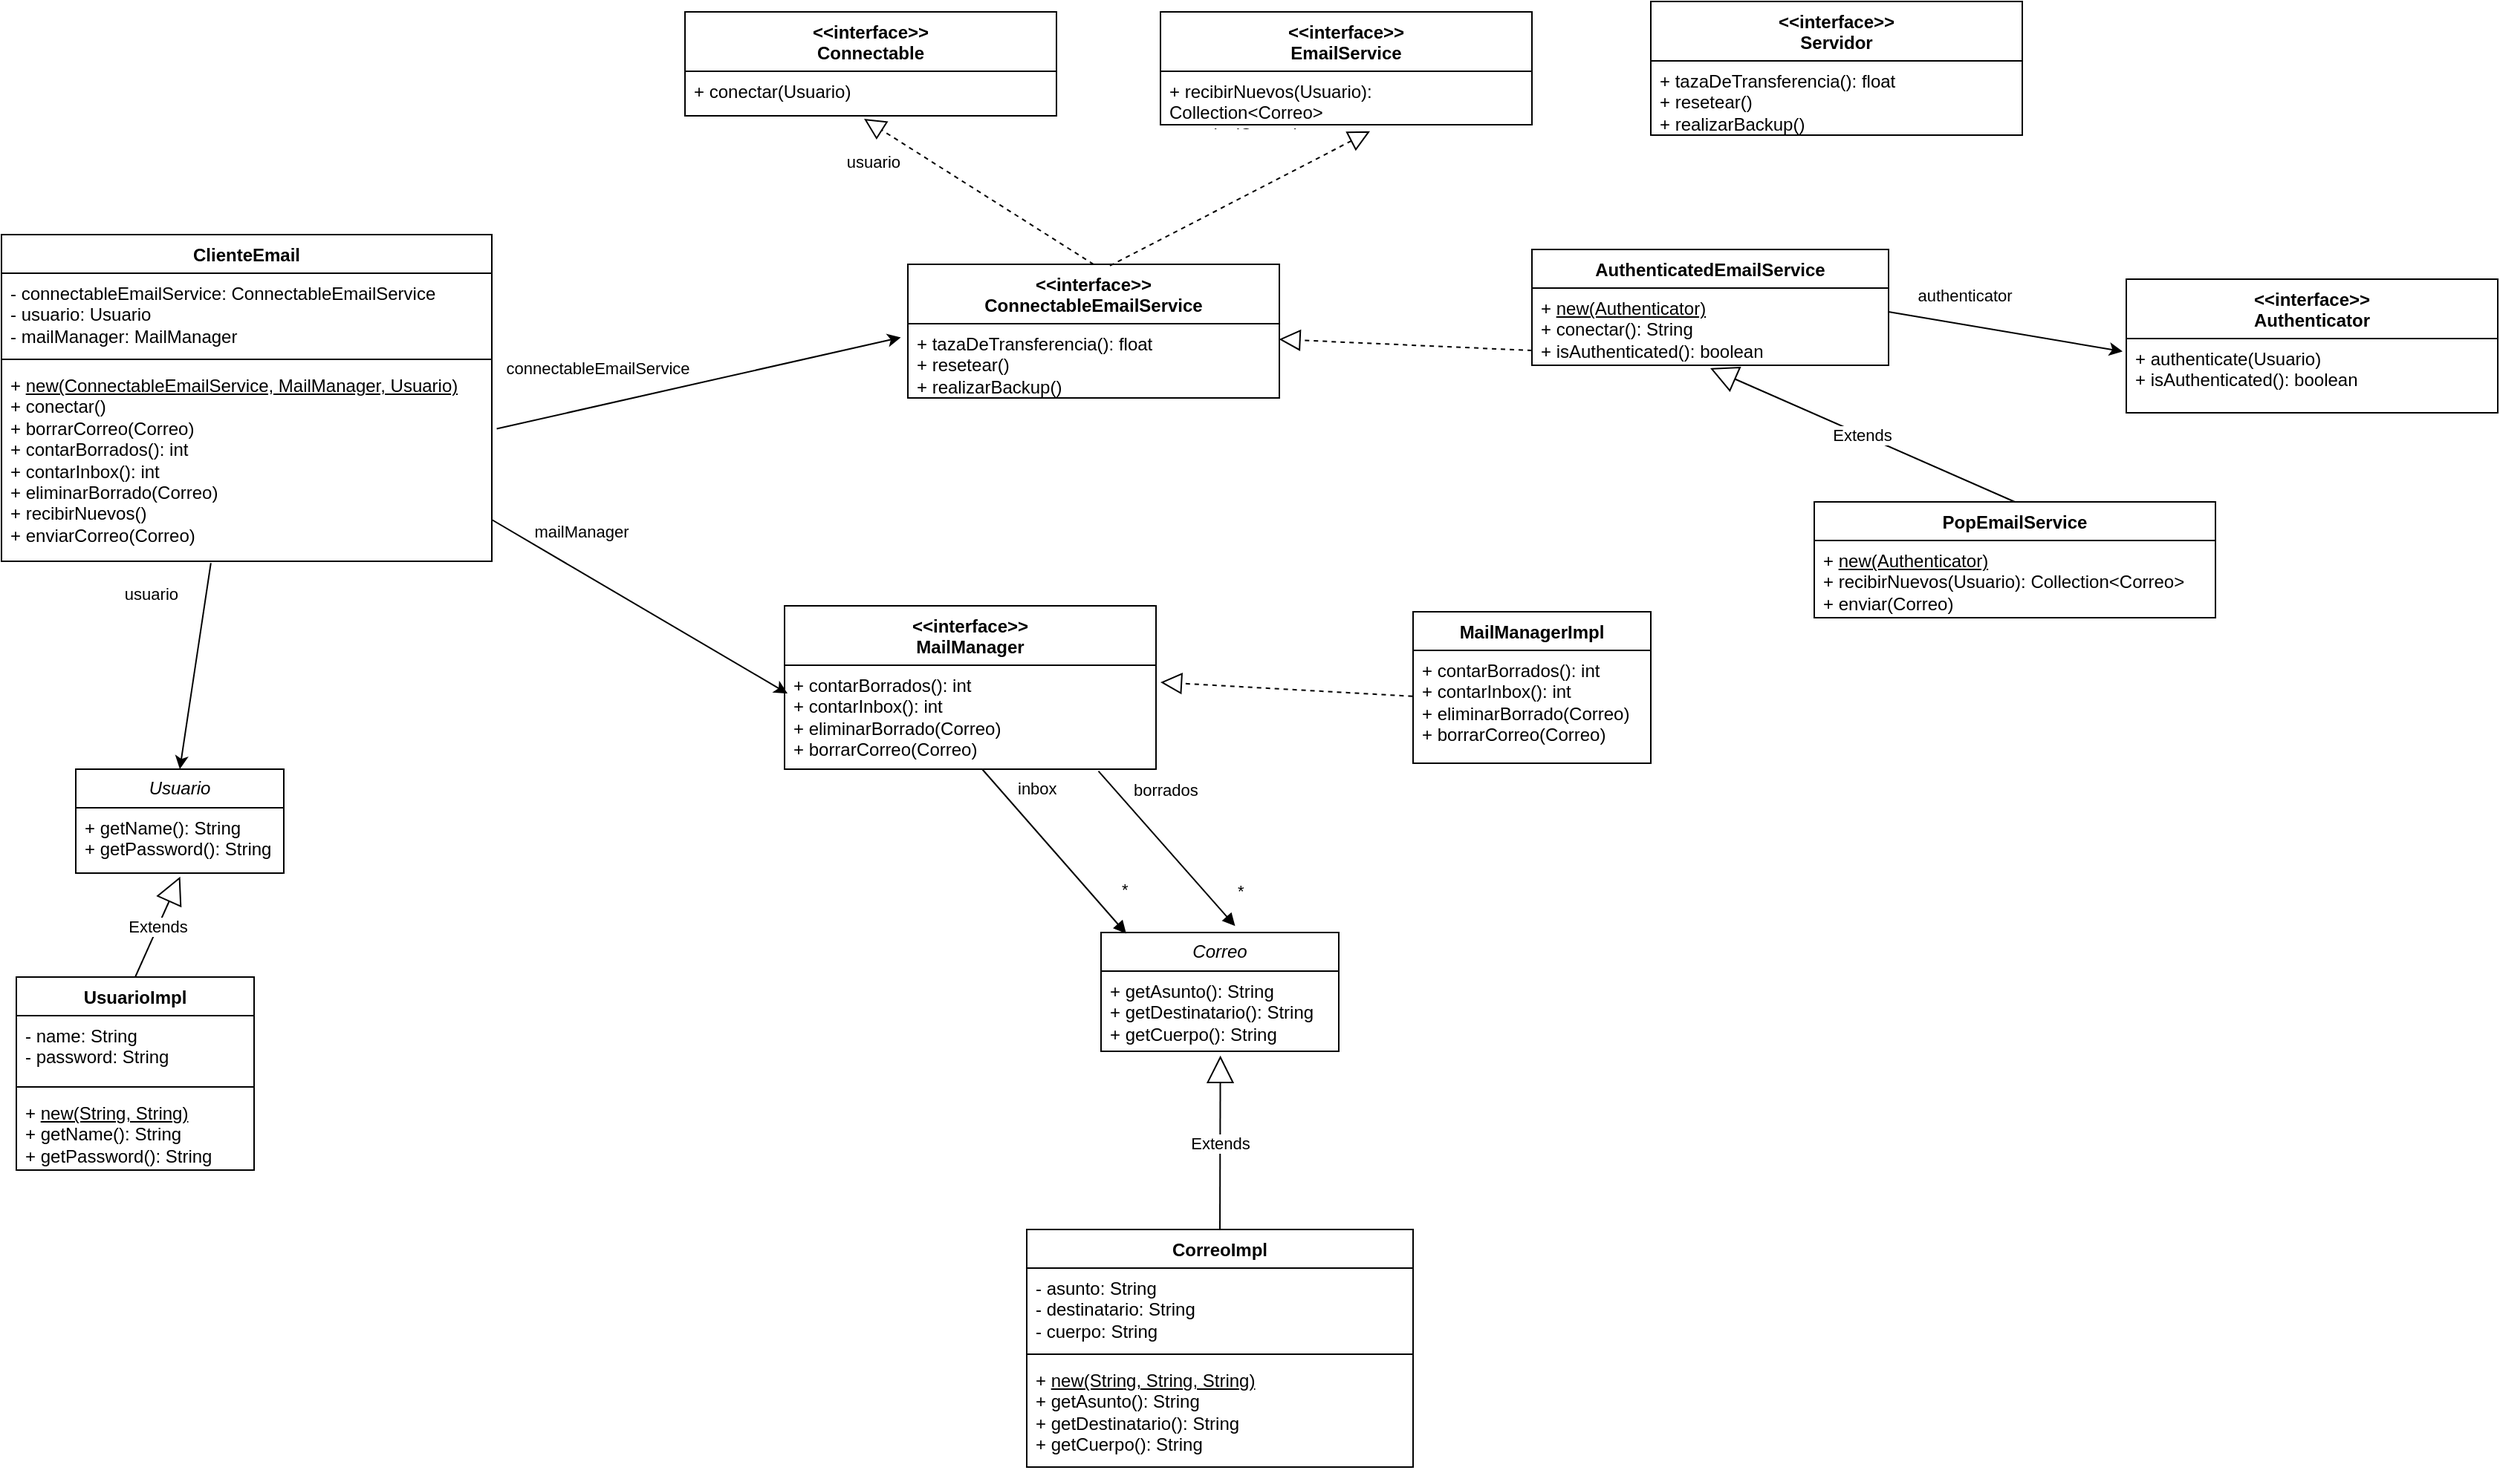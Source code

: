 <mxfile version="21.6.8" type="device">
  <diagram name="Página-1" id="nxS8HGZ0IeBK3D557BIX">
    <mxGraphModel dx="2132" dy="2620" grid="1" gridSize="10" guides="1" tooltips="1" connect="1" arrows="1" fold="1" page="1" pageScale="1" pageWidth="827" pageHeight="1169" math="0" shadow="0">
      <root>
        <mxCell id="0" />
        <mxCell id="1" parent="0" />
        <mxCell id="4cveyR9p0KgrtFj3zUqN-5" value="ClienteEmail" style="swimlane;fontStyle=1;align=center;verticalAlign=top;childLayout=stackLayout;horizontal=1;startSize=26;horizontalStack=0;resizeParent=1;resizeParentMax=0;resizeLast=0;collapsible=1;marginBottom=0;whiteSpace=wrap;html=1;" vertex="1" parent="1">
          <mxGeometry x="50" y="240" width="330" height="220" as="geometry" />
        </mxCell>
        <mxCell id="4cveyR9p0KgrtFj3zUqN-6" value="- connectableEmailService: ConnectableEmailService&lt;br&gt;- usuario: Usuario&lt;br&gt;- mailManager: MailManager" style="text;strokeColor=none;fillColor=none;align=left;verticalAlign=top;spacingLeft=4;spacingRight=4;overflow=hidden;rotatable=0;points=[[0,0.5],[1,0.5]];portConstraint=eastwest;whiteSpace=wrap;html=1;" vertex="1" parent="4cveyR9p0KgrtFj3zUqN-5">
          <mxGeometry y="26" width="330" height="54" as="geometry" />
        </mxCell>
        <mxCell id="4cveyR9p0KgrtFj3zUqN-7" value="" style="line;strokeWidth=1;fillColor=none;align=left;verticalAlign=middle;spacingTop=-1;spacingLeft=3;spacingRight=3;rotatable=0;labelPosition=right;points=[];portConstraint=eastwest;strokeColor=inherit;" vertex="1" parent="4cveyR9p0KgrtFj3zUqN-5">
          <mxGeometry y="80" width="330" height="8" as="geometry" />
        </mxCell>
        <mxCell id="4cveyR9p0KgrtFj3zUqN-8" value="+ &lt;u&gt;new(ConnectableEmailService, MailManager, Usuario)&lt;/u&gt;&lt;br&gt;+ conectar()&lt;br&gt;+ borrarCorreo(Correo)&lt;br&gt;+ contarBorrados(): int&lt;br&gt;+ contarInbox(): int&lt;br&gt;+ eliminarBorrado(Correo)&lt;br&gt;+ recibirNuevos()&lt;br&gt;+ enviarCorreo(Correo)" style="text;strokeColor=none;fillColor=none;align=left;verticalAlign=top;spacingLeft=4;spacingRight=4;overflow=hidden;rotatable=0;points=[[0,0.5],[1,0.5]];portConstraint=eastwest;whiteSpace=wrap;html=1;" vertex="1" parent="4cveyR9p0KgrtFj3zUqN-5">
          <mxGeometry y="88" width="330" height="132" as="geometry" />
        </mxCell>
        <mxCell id="4cveyR9p0KgrtFj3zUqN-9" value="&lt;i&gt;Usuario&lt;/i&gt;" style="swimlane;fontStyle=0;childLayout=stackLayout;horizontal=1;startSize=26;fillColor=none;horizontalStack=0;resizeParent=1;resizeParentMax=0;resizeLast=0;collapsible=1;marginBottom=0;whiteSpace=wrap;html=1;" vertex="1" parent="1">
          <mxGeometry x="100" y="600" width="140" height="70" as="geometry" />
        </mxCell>
        <mxCell id="4cveyR9p0KgrtFj3zUqN-10" value="+ getName(): String&lt;br&gt;+ getPassword(): String" style="text;strokeColor=none;fillColor=none;align=left;verticalAlign=top;spacingLeft=4;spacingRight=4;overflow=hidden;rotatable=0;points=[[0,0.5],[1,0.5]];portConstraint=eastwest;whiteSpace=wrap;html=1;" vertex="1" parent="4cveyR9p0KgrtFj3zUqN-9">
          <mxGeometry y="26" width="140" height="44" as="geometry" />
        </mxCell>
        <mxCell id="4cveyR9p0KgrtFj3zUqN-13" value="UsuarioImpl" style="swimlane;fontStyle=1;align=center;verticalAlign=top;childLayout=stackLayout;horizontal=1;startSize=26;horizontalStack=0;resizeParent=1;resizeParentMax=0;resizeLast=0;collapsible=1;marginBottom=0;whiteSpace=wrap;html=1;" vertex="1" parent="1">
          <mxGeometry x="60" y="740" width="160" height="130" as="geometry" />
        </mxCell>
        <mxCell id="4cveyR9p0KgrtFj3zUqN-14" value="- name: String&lt;br&gt;- password: String" style="text;strokeColor=none;fillColor=none;align=left;verticalAlign=top;spacingLeft=4;spacingRight=4;overflow=hidden;rotatable=0;points=[[0,0.5],[1,0.5]];portConstraint=eastwest;whiteSpace=wrap;html=1;" vertex="1" parent="4cveyR9p0KgrtFj3zUqN-13">
          <mxGeometry y="26" width="160" height="44" as="geometry" />
        </mxCell>
        <mxCell id="4cveyR9p0KgrtFj3zUqN-15" value="" style="line;strokeWidth=1;fillColor=none;align=left;verticalAlign=middle;spacingTop=-1;spacingLeft=3;spacingRight=3;rotatable=0;labelPosition=right;points=[];portConstraint=eastwest;strokeColor=inherit;" vertex="1" parent="4cveyR9p0KgrtFj3zUqN-13">
          <mxGeometry y="70" width="160" height="8" as="geometry" />
        </mxCell>
        <mxCell id="4cveyR9p0KgrtFj3zUqN-16" value="+ &lt;u&gt;new(String, String)&lt;/u&gt;&lt;br&gt;+ getName(): String&lt;br&gt;+ getPassword(): String" style="text;strokeColor=none;fillColor=none;align=left;verticalAlign=top;spacingLeft=4;spacingRight=4;overflow=hidden;rotatable=0;points=[[0,0.5],[1,0.5]];portConstraint=eastwest;whiteSpace=wrap;html=1;" vertex="1" parent="4cveyR9p0KgrtFj3zUqN-13">
          <mxGeometry y="78" width="160" height="52" as="geometry" />
        </mxCell>
        <mxCell id="4cveyR9p0KgrtFj3zUqN-17" value="Extends" style="endArrow=block;endSize=16;endFill=0;html=1;rounded=0;exitX=0.5;exitY=0;exitDx=0;exitDy=0;entryX=0.502;entryY=1.053;entryDx=0;entryDy=0;entryPerimeter=0;" edge="1" parent="1" source="4cveyR9p0KgrtFj3zUqN-13" target="4cveyR9p0KgrtFj3zUqN-10">
          <mxGeometry width="160" relative="1" as="geometry">
            <mxPoint x="60" y="640" as="sourcePoint" />
            <mxPoint x="220" y="640" as="targetPoint" />
          </mxGeometry>
        </mxCell>
        <mxCell id="4cveyR9p0KgrtFj3zUqN-21" value="" style="endArrow=classic;html=1;rounded=0;entryX=0.5;entryY=0;entryDx=0;entryDy=0;exitX=0.427;exitY=1.009;exitDx=0;exitDy=0;exitPerimeter=0;endFill=1;" edge="1" parent="1" source="4cveyR9p0KgrtFj3zUqN-8" target="4cveyR9p0KgrtFj3zUqN-9">
          <mxGeometry relative="1" as="geometry">
            <mxPoint x="100" y="530" as="sourcePoint" />
            <mxPoint x="260" y="530" as="targetPoint" />
          </mxGeometry>
        </mxCell>
        <mxCell id="4cveyR9p0KgrtFj3zUqN-23" value="usuario" style="edgeLabel;resizable=0;html=1;align=right;verticalAlign=bottom;" connectable="0" vertex="1" parent="4cveyR9p0KgrtFj3zUqN-21">
          <mxGeometry x="1" relative="1" as="geometry">
            <mxPoint y="-110" as="offset" />
          </mxGeometry>
        </mxCell>
        <mxCell id="4cveyR9p0KgrtFj3zUqN-25" value="&amp;lt;&amp;lt;interface&amp;gt;&amp;gt;&lt;br&gt;EmailService" style="swimlane;fontStyle=1;align=center;verticalAlign=top;childLayout=stackLayout;horizontal=1;startSize=40;horizontalStack=0;resizeParent=1;resizeParentMax=0;resizeLast=0;collapsible=1;marginBottom=0;whiteSpace=wrap;html=1;" vertex="1" parent="1">
          <mxGeometry x="830" y="90" width="250" height="76" as="geometry" />
        </mxCell>
        <mxCell id="4cveyR9p0KgrtFj3zUqN-28" value="+ recibirNuevos(Usuario): Collection&amp;lt;Correo&amp;gt;&lt;br&gt;+ enviar(Correo)" style="text;strokeColor=none;fillColor=none;align=left;verticalAlign=top;spacingLeft=4;spacingRight=4;overflow=hidden;rotatable=0;points=[[0,0.5],[1,0.5]];portConstraint=eastwest;whiteSpace=wrap;html=1;" vertex="1" parent="4cveyR9p0KgrtFj3zUqN-25">
          <mxGeometry y="40" width="250" height="36" as="geometry" />
        </mxCell>
        <mxCell id="4cveyR9p0KgrtFj3zUqN-29" value="&amp;lt;&amp;lt;interface&amp;gt;&amp;gt;&lt;br&gt;Servidor" style="swimlane;fontStyle=1;align=center;verticalAlign=top;childLayout=stackLayout;horizontal=1;startSize=40;horizontalStack=0;resizeParent=1;resizeParentMax=0;resizeLast=0;collapsible=1;marginBottom=0;whiteSpace=wrap;html=1;" vertex="1" parent="1">
          <mxGeometry x="1160" y="83" width="250" height="90" as="geometry" />
        </mxCell>
        <mxCell id="4cveyR9p0KgrtFj3zUqN-30" value="+ tazaDeTransferencia(): float&lt;br&gt;+ resetear()&lt;br&gt;+ realizarBackup()" style="text;strokeColor=none;fillColor=none;align=left;verticalAlign=top;spacingLeft=4;spacingRight=4;overflow=hidden;rotatable=0;points=[[0,0.5],[1,0.5]];portConstraint=eastwest;whiteSpace=wrap;html=1;" vertex="1" parent="4cveyR9p0KgrtFj3zUqN-29">
          <mxGeometry y="40" width="250" height="50" as="geometry" />
        </mxCell>
        <mxCell id="4cveyR9p0KgrtFj3zUqN-31" value="&amp;lt;&amp;lt;interface&amp;gt;&amp;gt;&lt;br&gt;Connectable" style="swimlane;fontStyle=1;align=center;verticalAlign=top;childLayout=stackLayout;horizontal=1;startSize=40;horizontalStack=0;resizeParent=1;resizeParentMax=0;resizeLast=0;collapsible=1;marginBottom=0;whiteSpace=wrap;html=1;" vertex="1" parent="1">
          <mxGeometry x="510" y="90" width="250" height="70" as="geometry" />
        </mxCell>
        <mxCell id="4cveyR9p0KgrtFj3zUqN-32" value="+ conectar(Usuario)" style="text;strokeColor=none;fillColor=none;align=left;verticalAlign=top;spacingLeft=4;spacingRight=4;overflow=hidden;rotatable=0;points=[[0,0.5],[1,0.5]];portConstraint=eastwest;whiteSpace=wrap;html=1;" vertex="1" parent="4cveyR9p0KgrtFj3zUqN-31">
          <mxGeometry y="40" width="250" height="30" as="geometry" />
        </mxCell>
        <mxCell id="4cveyR9p0KgrtFj3zUqN-33" value="&amp;lt;&amp;lt;interface&amp;gt;&amp;gt;&lt;br&gt;ConnectableEmailService" style="swimlane;fontStyle=1;align=center;verticalAlign=top;childLayout=stackLayout;horizontal=1;startSize=40;horizontalStack=0;resizeParent=1;resizeParentMax=0;resizeLast=0;collapsible=1;marginBottom=0;whiteSpace=wrap;html=1;" vertex="1" parent="1">
          <mxGeometry x="660" y="260" width="250" height="90" as="geometry" />
        </mxCell>
        <mxCell id="4cveyR9p0KgrtFj3zUqN-34" value="+ tazaDeTransferencia(): float&lt;br&gt;+ resetear()&lt;br&gt;+ realizarBackup()" style="text;strokeColor=none;fillColor=none;align=left;verticalAlign=top;spacingLeft=4;spacingRight=4;overflow=hidden;rotatable=0;points=[[0,0.5],[1,0.5]];portConstraint=eastwest;whiteSpace=wrap;html=1;" vertex="1" parent="4cveyR9p0KgrtFj3zUqN-33">
          <mxGeometry y="40" width="250" height="50" as="geometry" />
        </mxCell>
        <mxCell id="4cveyR9p0KgrtFj3zUqN-35" value="" style="endArrow=block;dashed=1;endFill=0;endSize=12;html=1;rounded=0;exitX=0.5;exitY=0;exitDx=0;exitDy=0;entryX=0.482;entryY=1.068;entryDx=0;entryDy=0;entryPerimeter=0;" edge="1" parent="1" source="4cveyR9p0KgrtFj3zUqN-33" target="4cveyR9p0KgrtFj3zUqN-32">
          <mxGeometry width="160" relative="1" as="geometry">
            <mxPoint x="620" y="210" as="sourcePoint" />
            <mxPoint x="780" y="210" as="targetPoint" />
          </mxGeometry>
        </mxCell>
        <mxCell id="4cveyR9p0KgrtFj3zUqN-36" value="" style="endArrow=block;dashed=1;endFill=0;endSize=12;html=1;rounded=0;exitX=0.544;exitY=0.011;exitDx=0;exitDy=0;entryX=0.564;entryY=1.122;entryDx=0;entryDy=0;entryPerimeter=0;exitPerimeter=0;" edge="1" parent="1" source="4cveyR9p0KgrtFj3zUqN-33" target="4cveyR9p0KgrtFj3zUqN-28">
          <mxGeometry width="160" relative="1" as="geometry">
            <mxPoint x="795" y="270" as="sourcePoint" />
            <mxPoint x="641" y="172" as="targetPoint" />
          </mxGeometry>
        </mxCell>
        <mxCell id="4cveyR9p0KgrtFj3zUqN-38" value="" style="endArrow=classic;html=1;rounded=0;entryX=-0.019;entryY=0.184;entryDx=0;entryDy=0;exitX=1.01;exitY=0.324;exitDx=0;exitDy=0;exitPerimeter=0;endFill=1;entryPerimeter=0;" edge="1" parent="1" source="4cveyR9p0KgrtFj3zUqN-8" target="4cveyR9p0KgrtFj3zUqN-34">
          <mxGeometry relative="1" as="geometry">
            <mxPoint x="201" y="471" as="sourcePoint" />
            <mxPoint x="180" y="610" as="targetPoint" />
          </mxGeometry>
        </mxCell>
        <mxCell id="4cveyR9p0KgrtFj3zUqN-39" value="usuario" style="edgeLabel;resizable=0;html=1;align=right;verticalAlign=bottom;" connectable="0" vertex="1" parent="4cveyR9p0KgrtFj3zUqN-38">
          <mxGeometry x="1" relative="1" as="geometry">
            <mxPoint y="-110" as="offset" />
          </mxGeometry>
        </mxCell>
        <mxCell id="4cveyR9p0KgrtFj3zUqN-40" value="connectableEmailService" style="edgeLabel;html=1;align=center;verticalAlign=middle;resizable=0;points=[];" vertex="1" connectable="0" parent="4cveyR9p0KgrtFj3zUqN-38">
          <mxGeometry x="-0.069" y="5" relative="1" as="geometry">
            <mxPoint x="-58" y="-7" as="offset" />
          </mxGeometry>
        </mxCell>
        <mxCell id="4cveyR9p0KgrtFj3zUqN-45" value="AuthenticatedEmailService" style="swimlane;fontStyle=1;align=center;verticalAlign=top;childLayout=stackLayout;horizontal=1;startSize=26;horizontalStack=0;resizeParent=1;resizeParentMax=0;resizeLast=0;collapsible=1;marginBottom=0;whiteSpace=wrap;html=1;" vertex="1" parent="1">
          <mxGeometry x="1080" y="250" width="240" height="78" as="geometry" />
        </mxCell>
        <mxCell id="4cveyR9p0KgrtFj3zUqN-48" value="+ &lt;u&gt;new(Authenticator)&lt;/u&gt;&lt;br&gt;+ conectar(): String&lt;br&gt;+&amp;nbsp;isAuthenticated&lt;span style=&quot;background-color: initial;&quot;&gt;(): boolean&lt;/span&gt;" style="text;strokeColor=none;fillColor=none;align=left;verticalAlign=top;spacingLeft=4;spacingRight=4;overflow=hidden;rotatable=0;points=[[0,0.5],[1,0.5]];portConstraint=eastwest;whiteSpace=wrap;html=1;" vertex="1" parent="4cveyR9p0KgrtFj3zUqN-45">
          <mxGeometry y="26" width="240" height="52" as="geometry" />
        </mxCell>
        <mxCell id="4cveyR9p0KgrtFj3zUqN-49" value="" style="endArrow=block;dashed=1;endFill=0;endSize=12;html=1;rounded=0;exitX=0;exitY=0.955;exitDx=0;exitDy=0;entryX=0.999;entryY=0.21;entryDx=0;entryDy=0;entryPerimeter=0;exitPerimeter=0;" edge="1" parent="1" target="4cveyR9p0KgrtFj3zUqN-34">
          <mxGeometry width="160" relative="1" as="geometry">
            <mxPoint x="1080" y="318.02" as="sourcePoint" />
            <mxPoint x="981" y="180" as="targetPoint" />
          </mxGeometry>
        </mxCell>
        <mxCell id="4cveyR9p0KgrtFj3zUqN-54" value="&amp;lt;&amp;lt;interface&amp;gt;&amp;gt;&lt;br&gt;Authenticator" style="swimlane;fontStyle=1;align=center;verticalAlign=top;childLayout=stackLayout;horizontal=1;startSize=40;horizontalStack=0;resizeParent=1;resizeParentMax=0;resizeLast=0;collapsible=1;marginBottom=0;whiteSpace=wrap;html=1;" vertex="1" parent="1">
          <mxGeometry x="1480" y="270" width="250" height="90" as="geometry" />
        </mxCell>
        <mxCell id="4cveyR9p0KgrtFj3zUqN-55" value="+ authenticate(Usuario)&lt;br&gt;+ isAuthenticated(): boolean" style="text;strokeColor=none;fillColor=none;align=left;verticalAlign=top;spacingLeft=4;spacingRight=4;overflow=hidden;rotatable=0;points=[[0,0.5],[1,0.5]];portConstraint=eastwest;whiteSpace=wrap;html=1;" vertex="1" parent="4cveyR9p0KgrtFj3zUqN-54">
          <mxGeometry y="40" width="250" height="50" as="geometry" />
        </mxCell>
        <mxCell id="4cveyR9p0KgrtFj3zUqN-56" value="" style="endArrow=classic;html=1;rounded=0;entryX=-0.01;entryY=0.173;entryDx=0;entryDy=0;exitX=1.007;exitY=0.308;exitDx=0;exitDy=0;exitPerimeter=0;endFill=1;entryPerimeter=0;" edge="1" parent="1" target="4cveyR9p0KgrtFj3zUqN-55">
          <mxGeometry relative="1" as="geometry">
            <mxPoint x="1320" y="292.016" as="sourcePoint" />
            <mxPoint x="1475.82" y="316.15" as="targetPoint" />
          </mxGeometry>
        </mxCell>
        <mxCell id="4cveyR9p0KgrtFj3zUqN-58" value="authenticator" style="edgeLabel;html=1;align=center;verticalAlign=middle;resizable=0;points=[];" vertex="1" connectable="0" parent="4cveyR9p0KgrtFj3zUqN-56">
          <mxGeometry x="-0.069" y="5" relative="1" as="geometry">
            <mxPoint x="-24" y="-19" as="offset" />
          </mxGeometry>
        </mxCell>
        <mxCell id="4cveyR9p0KgrtFj3zUqN-60" value="&amp;lt;&amp;lt;interface&amp;gt;&amp;gt;&lt;br&gt;MailManager" style="swimlane;fontStyle=1;align=center;verticalAlign=top;childLayout=stackLayout;horizontal=1;startSize=40;horizontalStack=0;resizeParent=1;resizeParentMax=0;resizeLast=0;collapsible=1;marginBottom=0;whiteSpace=wrap;html=1;" vertex="1" parent="1">
          <mxGeometry x="577" y="490" width="250" height="110" as="geometry" />
        </mxCell>
        <mxCell id="4cveyR9p0KgrtFj3zUqN-61" value="+ contarBorrados(): int&lt;br&gt;+ contarInbox(): int&lt;br&gt;+ eliminarBorrado(Correo)&lt;br&gt;+ borrarCorreo(Correo)" style="text;strokeColor=none;fillColor=none;align=left;verticalAlign=top;spacingLeft=4;spacingRight=4;overflow=hidden;rotatable=0;points=[[0,0.5],[1,0.5]];portConstraint=eastwest;whiteSpace=wrap;html=1;" vertex="1" parent="4cveyR9p0KgrtFj3zUqN-60">
          <mxGeometry y="40" width="250" height="70" as="geometry" />
        </mxCell>
        <mxCell id="4cveyR9p0KgrtFj3zUqN-62" value="" style="endArrow=classic;html=1;rounded=0;entryX=0.008;entryY=0.272;entryDx=0;entryDy=0;exitX=1.01;exitY=0.324;exitDx=0;exitDy=0;exitPerimeter=0;endFill=1;entryPerimeter=0;" edge="1" parent="1" target="4cveyR9p0KgrtFj3zUqN-61">
          <mxGeometry relative="1" as="geometry">
            <mxPoint x="380" y="432" as="sourcePoint" />
            <mxPoint x="652" y="370" as="targetPoint" />
          </mxGeometry>
        </mxCell>
        <mxCell id="4cveyR9p0KgrtFj3zUqN-64" value="mailManager" style="edgeLabel;html=1;align=center;verticalAlign=middle;resizable=0;points=[];" vertex="1" connectable="0" parent="4cveyR9p0KgrtFj3zUqN-62">
          <mxGeometry x="-0.069" y="5" relative="1" as="geometry">
            <mxPoint x="-35" y="-42" as="offset" />
          </mxGeometry>
        </mxCell>
        <mxCell id="4cveyR9p0KgrtFj3zUqN-65" value="MailManagerImpl" style="swimlane;fontStyle=1;align=center;verticalAlign=top;childLayout=stackLayout;horizontal=1;startSize=26;horizontalStack=0;resizeParent=1;resizeParentMax=0;resizeLast=0;collapsible=1;marginBottom=0;whiteSpace=wrap;html=1;" vertex="1" parent="1">
          <mxGeometry x="1000" y="494" width="160" height="102" as="geometry" />
        </mxCell>
        <mxCell id="4cveyR9p0KgrtFj3zUqN-68" value="+ contarBorrados(): int&lt;br&gt;+ contarInbox(): int&lt;br&gt;+ eliminarBorrado(Correo)&lt;br&gt;+ borrarCorreo(Correo)" style="text;strokeColor=none;fillColor=none;align=left;verticalAlign=top;spacingLeft=4;spacingRight=4;overflow=hidden;rotatable=0;points=[[0,0.5],[1,0.5]];portConstraint=eastwest;whiteSpace=wrap;html=1;" vertex="1" parent="4cveyR9p0KgrtFj3zUqN-65">
          <mxGeometry y="26" width="160" height="76" as="geometry" />
        </mxCell>
        <mxCell id="4cveyR9p0KgrtFj3zUqN-69" value="" style="endArrow=block;dashed=1;endFill=0;endSize=12;html=1;rounded=0;exitX=-0.002;exitY=0.407;exitDx=0;exitDy=0;entryX=0.999;entryY=0.21;entryDx=0;entryDy=0;entryPerimeter=0;exitPerimeter=0;" edge="1" parent="1" source="4cveyR9p0KgrtFj3zUqN-68">
          <mxGeometry width="160" relative="1" as="geometry">
            <mxPoint x="1000" y="548.51" as="sourcePoint" />
            <mxPoint x="830" y="541.49" as="targetPoint" />
          </mxGeometry>
        </mxCell>
        <mxCell id="4cveyR9p0KgrtFj3zUqN-70" value="&lt;i&gt;Correo&lt;/i&gt;" style="swimlane;fontStyle=0;childLayout=stackLayout;horizontal=1;startSize=26;fillColor=none;horizontalStack=0;resizeParent=1;resizeParentMax=0;resizeLast=0;collapsible=1;marginBottom=0;whiteSpace=wrap;html=1;" vertex="1" parent="1">
          <mxGeometry x="790" y="710" width="160" height="80" as="geometry" />
        </mxCell>
        <mxCell id="4cveyR9p0KgrtFj3zUqN-71" value="+&amp;nbsp;getAsunto&lt;span style=&quot;background-color: initial;&quot;&gt;(): String&lt;/span&gt;&lt;br&gt;+&amp;nbsp;getDestinatario(): String&lt;br&gt;+&amp;nbsp;getCuerpo&lt;span style=&quot;background-color: initial;&quot;&gt;(): String&lt;/span&gt;" style="text;strokeColor=none;fillColor=none;align=left;verticalAlign=top;spacingLeft=4;spacingRight=4;overflow=hidden;rotatable=0;points=[[0,0.5],[1,0.5]];portConstraint=eastwest;whiteSpace=wrap;html=1;" vertex="1" parent="4cveyR9p0KgrtFj3zUqN-70">
          <mxGeometry y="26" width="160" height="54" as="geometry" />
        </mxCell>
        <mxCell id="4cveyR9p0KgrtFj3zUqN-72" value="CorreoImpl" style="swimlane;fontStyle=1;align=center;verticalAlign=top;childLayout=stackLayout;horizontal=1;startSize=26;horizontalStack=0;resizeParent=1;resizeParentMax=0;resizeLast=0;collapsible=1;marginBottom=0;whiteSpace=wrap;html=1;" vertex="1" parent="1">
          <mxGeometry x="740" y="910" width="260" height="160" as="geometry" />
        </mxCell>
        <mxCell id="4cveyR9p0KgrtFj3zUqN-73" value="- asunto: String&lt;br&gt;- destinatario: String&lt;br&gt;- cuerpo: String" style="text;strokeColor=none;fillColor=none;align=left;verticalAlign=top;spacingLeft=4;spacingRight=4;overflow=hidden;rotatable=0;points=[[0,0.5],[1,0.5]];portConstraint=eastwest;whiteSpace=wrap;html=1;" vertex="1" parent="4cveyR9p0KgrtFj3zUqN-72">
          <mxGeometry y="26" width="260" height="54" as="geometry" />
        </mxCell>
        <mxCell id="4cveyR9p0KgrtFj3zUqN-74" value="" style="line;strokeWidth=1;fillColor=none;align=left;verticalAlign=middle;spacingTop=-1;spacingLeft=3;spacingRight=3;rotatable=0;labelPosition=right;points=[];portConstraint=eastwest;strokeColor=inherit;" vertex="1" parent="4cveyR9p0KgrtFj3zUqN-72">
          <mxGeometry y="80" width="260" height="8" as="geometry" />
        </mxCell>
        <mxCell id="4cveyR9p0KgrtFj3zUqN-75" value="+ &lt;u&gt;new(String, String, String)&lt;/u&gt;&lt;br&gt;+ getAsunto(): String&lt;br&gt;+ getDestinatario(): String&lt;br&gt;+ getCuerpo(): String" style="text;strokeColor=none;fillColor=none;align=left;verticalAlign=top;spacingLeft=4;spacingRight=4;overflow=hidden;rotatable=0;points=[[0,0.5],[1,0.5]];portConstraint=eastwest;whiteSpace=wrap;html=1;" vertex="1" parent="4cveyR9p0KgrtFj3zUqN-72">
          <mxGeometry y="88" width="260" height="72" as="geometry" />
        </mxCell>
        <mxCell id="4cveyR9p0KgrtFj3zUqN-76" value="Extends" style="endArrow=block;endSize=16;endFill=0;html=1;rounded=0;exitX=0.5;exitY=0;exitDx=0;exitDy=0;entryX=0.502;entryY=1.053;entryDx=0;entryDy=0;entryPerimeter=0;" edge="1" parent="1" source="4cveyR9p0KgrtFj3zUqN-72" target="4cveyR9p0KgrtFj3zUqN-71">
          <mxGeometry width="160" relative="1" as="geometry">
            <mxPoint x="790" y="730" as="sourcePoint" />
            <mxPoint x="950" y="730" as="targetPoint" />
          </mxGeometry>
        </mxCell>
        <mxCell id="4cveyR9p0KgrtFj3zUqN-77" value="borrados" style="endArrow=block;endFill=1;html=1;align=left;verticalAlign=top;rounded=0;entryX=0.564;entryY=-0.054;entryDx=0;entryDy=0;entryPerimeter=0;exitX=0.845;exitY=1.019;exitDx=0;exitDy=0;exitPerimeter=0;" edge="1" parent="1" source="4cveyR9p0KgrtFj3zUqN-61" target="4cveyR9p0KgrtFj3zUqN-70">
          <mxGeometry x="-0.793" y="16" relative="1" as="geometry">
            <mxPoint x="770" y="630" as="sourcePoint" />
            <mxPoint x="930" y="630" as="targetPoint" />
            <mxPoint y="-1" as="offset" />
          </mxGeometry>
        </mxCell>
        <mxCell id="4cveyR9p0KgrtFj3zUqN-78" value="*" style="edgeLabel;resizable=0;html=1;align=left;verticalAlign=bottom;" connectable="0" vertex="1" parent="4cveyR9p0KgrtFj3zUqN-77">
          <mxGeometry x="-1" relative="1" as="geometry">
            <mxPoint x="92" y="89" as="offset" />
          </mxGeometry>
        </mxCell>
        <mxCell id="4cveyR9p0KgrtFj3zUqN-79" value="inbox" style="endArrow=block;endFill=1;html=1;align=left;verticalAlign=top;rounded=0;entryX=0.106;entryY=0.009;entryDx=0;entryDy=0;entryPerimeter=0;exitX=0.845;exitY=1.019;exitDx=0;exitDy=0;exitPerimeter=0;" edge="1" parent="1" target="4cveyR9p0KgrtFj3zUqN-70">
          <mxGeometry x="-0.793" y="16" relative="1" as="geometry">
            <mxPoint x="710" y="600" as="sourcePoint" />
            <mxPoint x="802" y="705" as="targetPoint" />
            <mxPoint y="-1" as="offset" />
          </mxGeometry>
        </mxCell>
        <mxCell id="4cveyR9p0KgrtFj3zUqN-80" value="*" style="edgeLabel;resizable=0;html=1;align=left;verticalAlign=bottom;" connectable="0" vertex="1" parent="4cveyR9p0KgrtFj3zUqN-79">
          <mxGeometry x="-1" relative="1" as="geometry">
            <mxPoint x="92" y="89" as="offset" />
          </mxGeometry>
        </mxCell>
        <mxCell id="4cveyR9p0KgrtFj3zUqN-81" value="PopEmailService" style="swimlane;fontStyle=1;align=center;verticalAlign=top;childLayout=stackLayout;horizontal=1;startSize=26;horizontalStack=0;resizeParent=1;resizeParentMax=0;resizeLast=0;collapsible=1;marginBottom=0;whiteSpace=wrap;html=1;" vertex="1" parent="1">
          <mxGeometry x="1270" y="420" width="270" height="78" as="geometry" />
        </mxCell>
        <mxCell id="4cveyR9p0KgrtFj3zUqN-82" value="+ &lt;u&gt;new(Authenticator)&lt;/u&gt;&lt;br&gt;+ recibirNuevos(Usuario): Collection&amp;lt;Correo&amp;gt;&lt;br&gt;+ enviar(Correo)" style="text;strokeColor=none;fillColor=none;align=left;verticalAlign=top;spacingLeft=4;spacingRight=4;overflow=hidden;rotatable=0;points=[[0,0.5],[1,0.5]];portConstraint=eastwest;whiteSpace=wrap;html=1;" vertex="1" parent="4cveyR9p0KgrtFj3zUqN-81">
          <mxGeometry y="26" width="270" height="52" as="geometry" />
        </mxCell>
        <mxCell id="4cveyR9p0KgrtFj3zUqN-83" value="Extends" style="endArrow=block;endSize=16;endFill=0;html=1;rounded=0;entryX=0.5;entryY=1.038;entryDx=0;entryDy=0;entryPerimeter=0;exitX=0.5;exitY=0;exitDx=0;exitDy=0;" edge="1" parent="1" source="4cveyR9p0KgrtFj3zUqN-81" target="4cveyR9p0KgrtFj3zUqN-48">
          <mxGeometry width="160" relative="1" as="geometry">
            <mxPoint x="1260" y="450" as="sourcePoint" />
            <mxPoint x="1420" y="450" as="targetPoint" />
          </mxGeometry>
        </mxCell>
      </root>
    </mxGraphModel>
  </diagram>
</mxfile>
